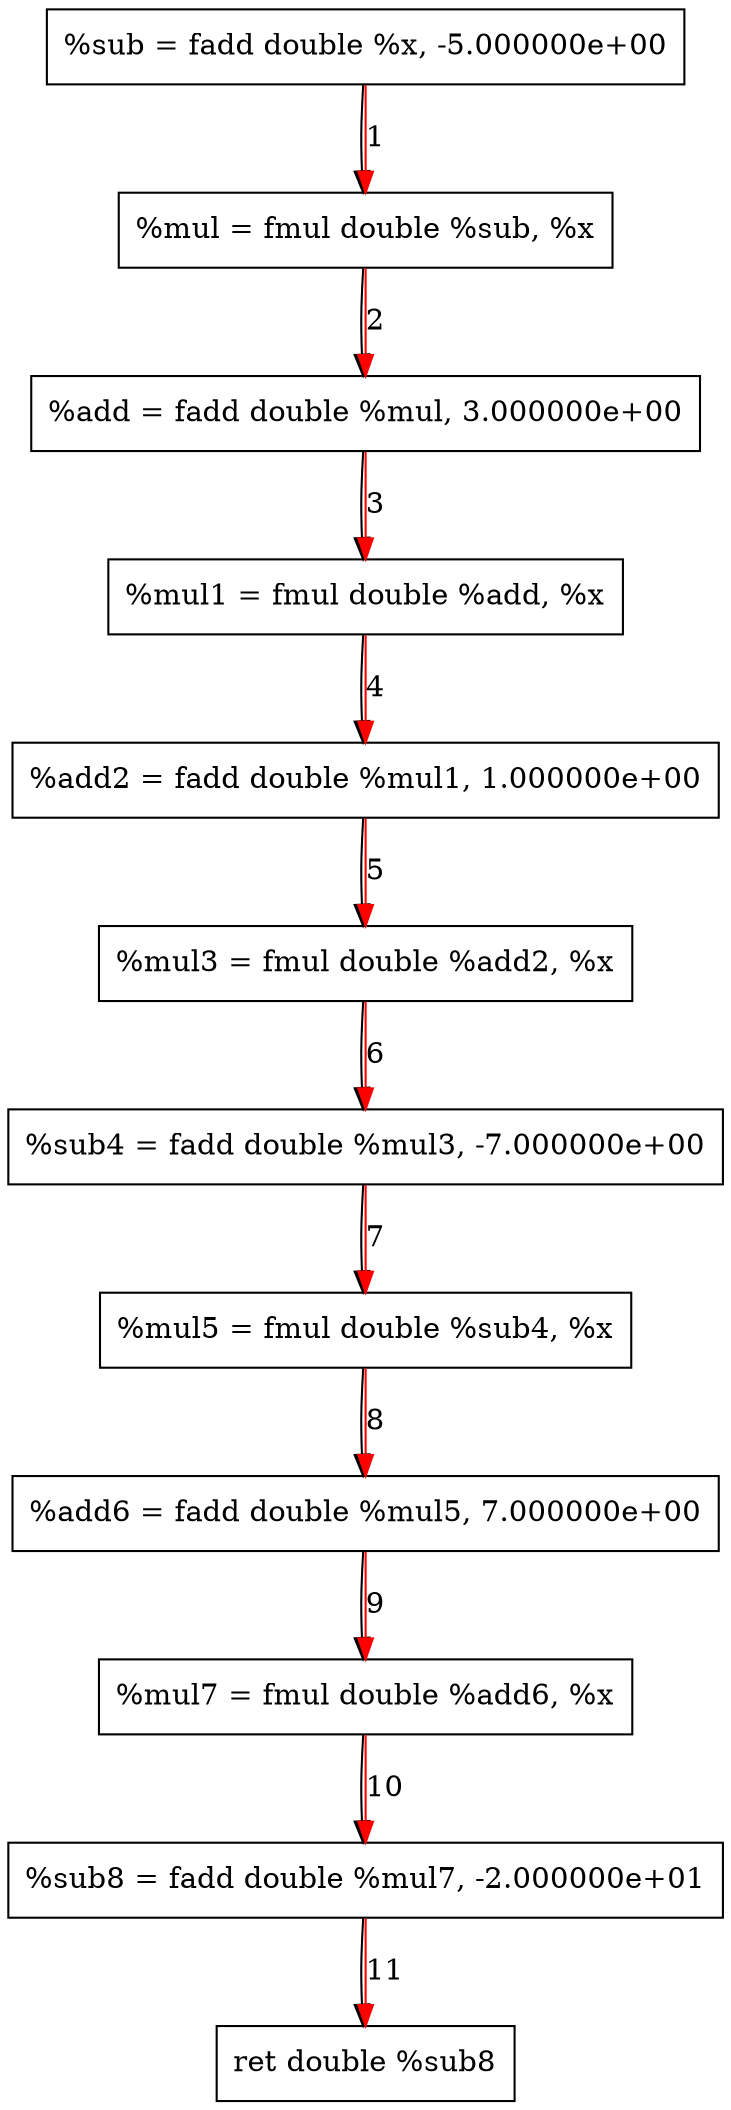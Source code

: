 digraph "CDFG for'Equation' function" {
	Node0x5628385bab70[shape=record, label="  %sub = fadd double %x, -5.000000e+00"]
	Node0x5628385babe0[shape=record, label="  %mul = fmul double %sub, %x"]
	Node0x5628385b43c0[shape=record, label="  %add = fadd double %mul, 3.000000e+00"]
	Node0x5628385b4430[shape=record, label="  %mul1 = fmul double %add, %x"]
	Node0x5628385b44e0[shape=record, label="  %add2 = fadd double %mul1, 1.000000e+00"]
	Node0x5628385b4550[shape=record, label="  %mul3 = fmul double %add2, %x"]
	Node0x5628385b4600[shape=record, label="  %sub4 = fadd double %mul3, -7.000000e+00"]
	Node0x5628385b4670[shape=record, label="  %mul5 = fmul double %sub4, %x"]
	Node0x5628385b4720[shape=record, label="  %add6 = fadd double %mul5, 7.000000e+00"]
	Node0x5628385b4790[shape=record, label="  %mul7 = fmul double %add6, %x"]
	Node0x5628385b4840[shape=record, label="  %sub8 = fadd double %mul7, -2.000000e+01"]
	Node0x5628385b0038[shape=record, label="  ret double %sub8"]
	Node0x5628385bab70 -> Node0x5628385babe0
	Node0x5628385babe0 -> Node0x5628385b43c0
	Node0x5628385b43c0 -> Node0x5628385b4430
	Node0x5628385b4430 -> Node0x5628385b44e0
	Node0x5628385b44e0 -> Node0x5628385b4550
	Node0x5628385b4550 -> Node0x5628385b4600
	Node0x5628385b4600 -> Node0x5628385b4670
	Node0x5628385b4670 -> Node0x5628385b4720
	Node0x5628385b4720 -> Node0x5628385b4790
	Node0x5628385b4790 -> Node0x5628385b4840
	Node0x5628385b4840 -> Node0x5628385b0038
edge [color=red]
	Node0x5628385bab70 -> Node0x5628385babe0[label="1"]
	Node0x5628385babe0 -> Node0x5628385b43c0[label="2"]
	Node0x5628385b43c0 -> Node0x5628385b4430[label="3"]
	Node0x5628385b4430 -> Node0x5628385b44e0[label="4"]
	Node0x5628385b44e0 -> Node0x5628385b4550[label="5"]
	Node0x5628385b4550 -> Node0x5628385b4600[label="6"]
	Node0x5628385b4600 -> Node0x5628385b4670[label="7"]
	Node0x5628385b4670 -> Node0x5628385b4720[label="8"]
	Node0x5628385b4720 -> Node0x5628385b4790[label="9"]
	Node0x5628385b4790 -> Node0x5628385b4840[label="10"]
	Node0x5628385b4840 -> Node0x5628385b0038[label="11"]
}
